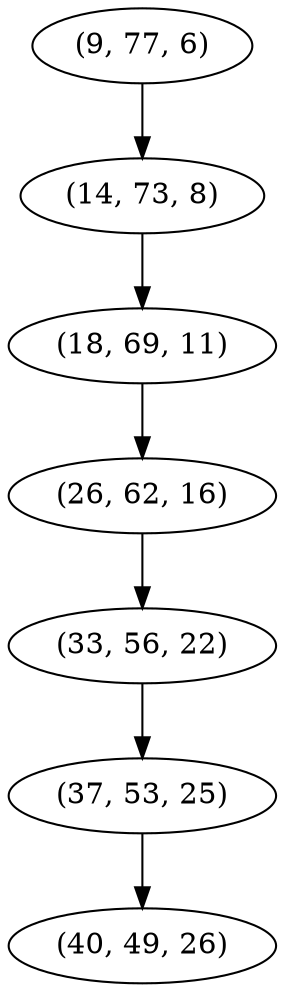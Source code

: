 digraph tree {
    "(9, 77, 6)";
    "(14, 73, 8)";
    "(18, 69, 11)";
    "(26, 62, 16)";
    "(33, 56, 22)";
    "(37, 53, 25)";
    "(40, 49, 26)";
    "(9, 77, 6)" -> "(14, 73, 8)";
    "(14, 73, 8)" -> "(18, 69, 11)";
    "(18, 69, 11)" -> "(26, 62, 16)";
    "(26, 62, 16)" -> "(33, 56, 22)";
    "(33, 56, 22)" -> "(37, 53, 25)";
    "(37, 53, 25)" -> "(40, 49, 26)";
}
